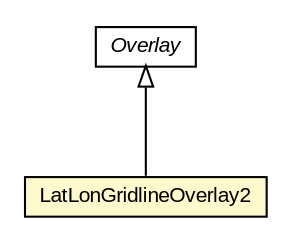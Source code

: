 #!/usr/local/bin/dot
#
# Class diagram 
# Generated by UMLGraph version R5_6-24-gf6e263 (http://www.umlgraph.org/)
#

digraph G {
	edge [fontname="arial",fontsize=10,labelfontname="arial",labelfontsize=10];
	node [fontname="arial",fontsize=10,shape=plaintext];
	nodesep=0.25;
	ranksep=0.5;
	// org.osmdroid.views.overlay.gridlines.LatLonGridlineOverlay2
	c120724 [label=<<table title="org.osmdroid.views.overlay.gridlines.LatLonGridlineOverlay2" border="0" cellborder="1" cellspacing="0" cellpadding="2" port="p" bgcolor="lemonChiffon" href="./LatLonGridlineOverlay2.html">
		<tr><td><table border="0" cellspacing="0" cellpadding="1">
<tr><td align="center" balign="center"> LatLonGridlineOverlay2 </td></tr>
		</table></td></tr>
		</table>>, URL="./LatLonGridlineOverlay2.html", fontname="arial", fontcolor="black", fontsize=10.0];
	// org.osmdroid.views.overlay.Overlay
	c120763 [label=<<table title="org.osmdroid.views.overlay.Overlay" border="0" cellborder="1" cellspacing="0" cellpadding="2" port="p" href="../Overlay.html">
		<tr><td><table border="0" cellspacing="0" cellpadding="1">
<tr><td align="center" balign="center"><font face="arial italic"> Overlay </font></td></tr>
		</table></td></tr>
		</table>>, URL="../Overlay.html", fontname="arial", fontcolor="black", fontsize=10.0];
	//org.osmdroid.views.overlay.gridlines.LatLonGridlineOverlay2 extends org.osmdroid.views.overlay.Overlay
	c120763:p -> c120724:p [dir=back,arrowtail=empty];
}

